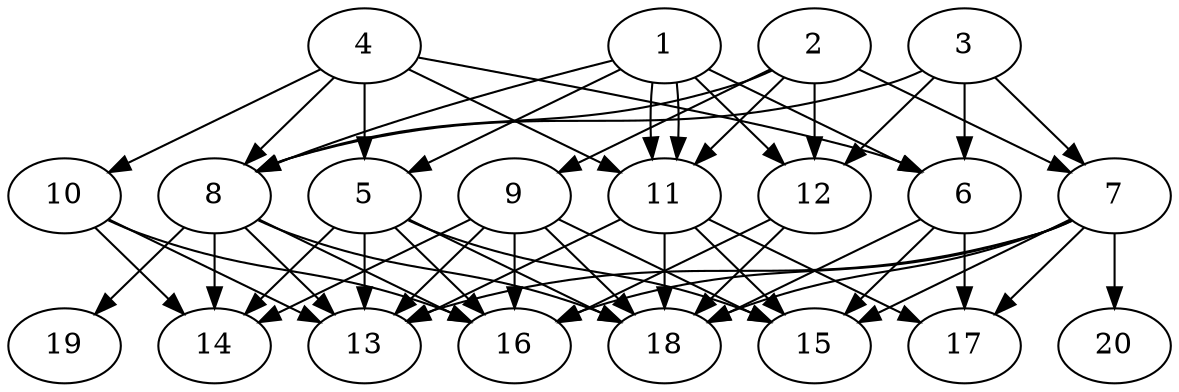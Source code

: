 // DAG automatically generated by daggen at Tue Jul 23 14:34:09 2019
// ./daggen --dot -n 20 --ccr 0.3 --fat 0.7 --regular 0.5 --density 0.8 --mindata 5242880 --maxdata 52428800 
digraph G {
  1 [size="140844373", alpha="0.17", expect_size="42253312"] 
  1 -> 5 [size ="42253312"]
  1 -> 6 [size ="42253312"]
  1 -> 8 [size ="42253312"]
  1 -> 11 [size ="42253312"]
  1 -> 11 [size ="42253312"]
  1 -> 12 [size ="42253312"]
  2 [size="71966720", alpha="0.12", expect_size="21590016"] 
  2 -> 7 [size ="21590016"]
  2 -> 8 [size ="21590016"]
  2 -> 9 [size ="21590016"]
  2 -> 11 [size ="21590016"]
  2 -> 12 [size ="21590016"]
  3 [size="75673600", alpha="0.13", expect_size="22702080"] 
  3 -> 6 [size ="22702080"]
  3 -> 7 [size ="22702080"]
  3 -> 8 [size ="22702080"]
  3 -> 12 [size ="22702080"]
  4 [size="107636053", alpha="0.02", expect_size="32290816"] 
  4 -> 5 [size ="32290816"]
  4 -> 6 [size ="32290816"]
  4 -> 8 [size ="32290816"]
  4 -> 10 [size ="32290816"]
  4 -> 11 [size ="32290816"]
  5 [size="31883947", alpha="0.09", expect_size="9565184"] 
  5 -> 13 [size ="9565184"]
  5 -> 14 [size ="9565184"]
  5 -> 15 [size ="9565184"]
  5 -> 16 [size ="9565184"]
  5 -> 18 [size ="9565184"]
  6 [size="106123947", alpha="0.04", expect_size="31837184"] 
  6 -> 15 [size ="31837184"]
  6 -> 17 [size ="31837184"]
  6 -> 18 [size ="31837184"]
  7 [size="91050667", alpha="0.09", expect_size="27315200"] 
  7 -> 13 [size ="27315200"]
  7 -> 15 [size ="27315200"]
  7 -> 16 [size ="27315200"]
  7 -> 17 [size ="27315200"]
  7 -> 18 [size ="27315200"]
  7 -> 20 [size ="27315200"]
  8 [size="54145707", alpha="0.19", expect_size="16243712"] 
  8 -> 13 [size ="16243712"]
  8 -> 14 [size ="16243712"]
  8 -> 16 [size ="16243712"]
  8 -> 18 [size ="16243712"]
  8 -> 19 [size ="16243712"]
  9 [size="76827307", alpha="0.07", expect_size="23048192"] 
  9 -> 13 [size ="23048192"]
  9 -> 14 [size ="23048192"]
  9 -> 15 [size ="23048192"]
  9 -> 16 [size ="23048192"]
  9 -> 18 [size ="23048192"]
  10 [size="113749333", alpha="0.19", expect_size="34124800"] 
  10 -> 13 [size ="34124800"]
  10 -> 14 [size ="34124800"]
  10 -> 16 [size ="34124800"]
  11 [size="104441173", alpha="0.16", expect_size="31332352"] 
  11 -> 13 [size ="31332352"]
  11 -> 15 [size ="31332352"]
  11 -> 17 [size ="31332352"]
  11 -> 18 [size ="31332352"]
  12 [size="81384107", alpha="0.19", expect_size="24415232"] 
  12 -> 16 [size ="24415232"]
  12 -> 18 [size ="24415232"]
  13 [size="174097067", alpha="0.19", expect_size="52229120"] 
  14 [size="117135360", alpha="0.12", expect_size="35140608"] 
  15 [size="130723840", alpha="0.02", expect_size="39217152"] 
  16 [size="47233707", alpha="0.11", expect_size="14170112"] 
  17 [size="74946560", alpha="0.01", expect_size="22483968"] 
  18 [size="142957227", alpha="0.13", expect_size="42887168"] 
  19 [size="132747947", alpha="0.00", expect_size="39824384"] 
  20 [size="29054293", alpha="0.09", expect_size="8716288"] 
}
